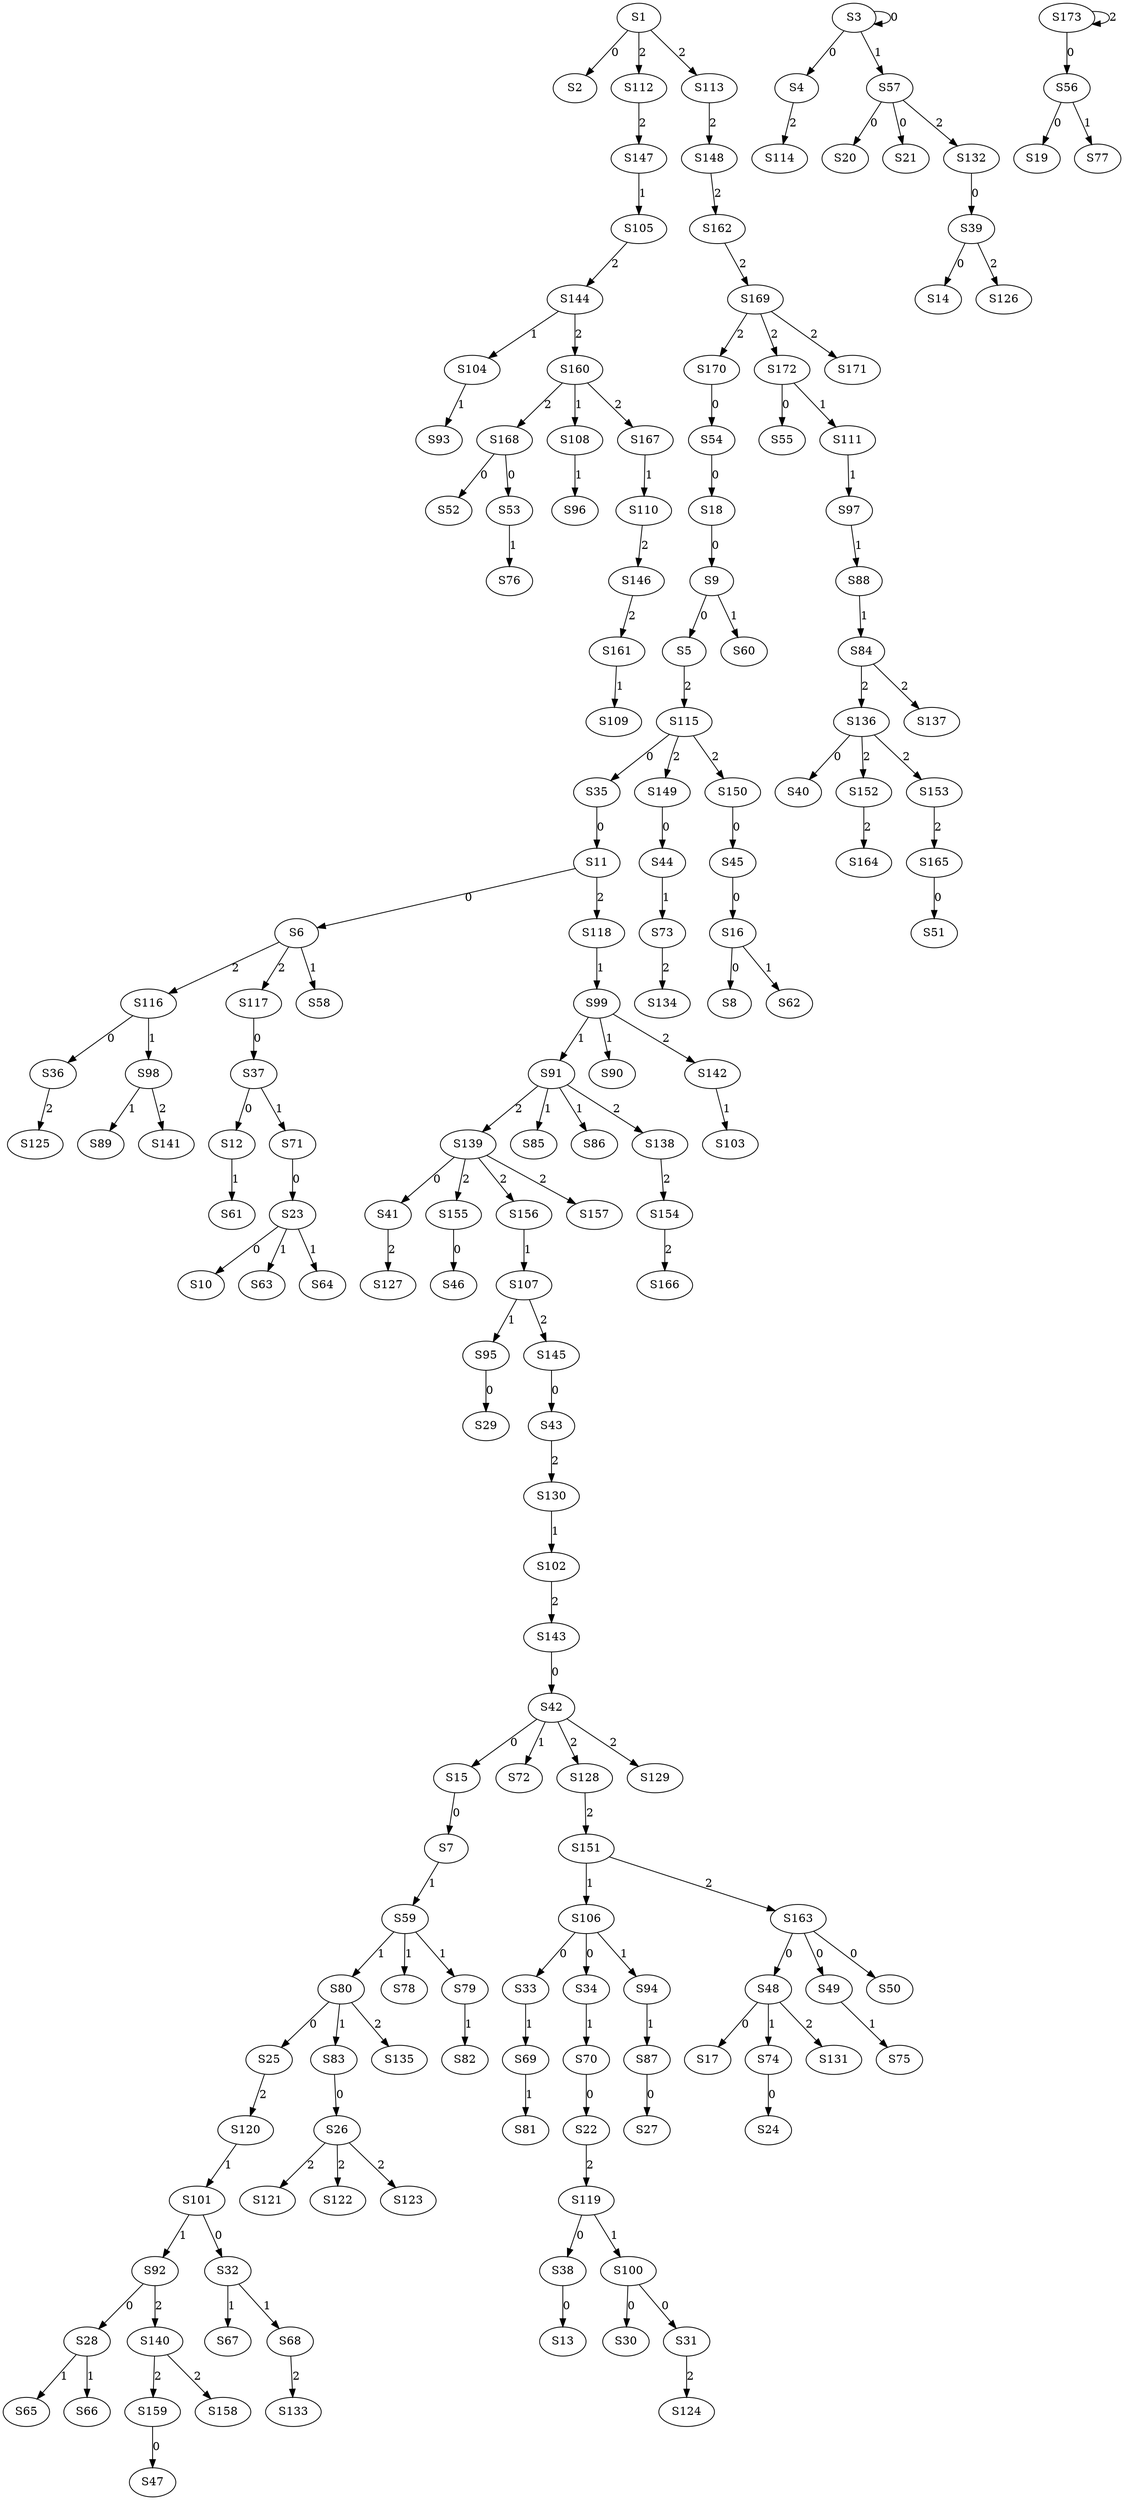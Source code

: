 strict digraph {
	S1 -> S2 [ label = 0 ];
	S3 -> S3 [ label = 0 ];
	S3 -> S4 [ label = 0 ];
	S9 -> S5 [ label = 0 ];
	S11 -> S6 [ label = 0 ];
	S15 -> S7 [ label = 0 ];
	S16 -> S8 [ label = 0 ];
	S18 -> S9 [ label = 0 ];
	S23 -> S10 [ label = 0 ];
	S35 -> S11 [ label = 0 ];
	S37 -> S12 [ label = 0 ];
	S38 -> S13 [ label = 0 ];
	S39 -> S14 [ label = 0 ];
	S42 -> S15 [ label = 0 ];
	S45 -> S16 [ label = 0 ];
	S48 -> S17 [ label = 0 ];
	S54 -> S18 [ label = 0 ];
	S56 -> S19 [ label = 0 ];
	S57 -> S20 [ label = 0 ];
	S57 -> S21 [ label = 0 ];
	S70 -> S22 [ label = 0 ];
	S71 -> S23 [ label = 0 ];
	S74 -> S24 [ label = 0 ];
	S80 -> S25 [ label = 0 ];
	S83 -> S26 [ label = 0 ];
	S87 -> S27 [ label = 0 ];
	S92 -> S28 [ label = 0 ];
	S95 -> S29 [ label = 0 ];
	S100 -> S30 [ label = 0 ];
	S100 -> S31 [ label = 0 ];
	S101 -> S32 [ label = 0 ];
	S106 -> S33 [ label = 0 ];
	S106 -> S34 [ label = 0 ];
	S115 -> S35 [ label = 0 ];
	S116 -> S36 [ label = 0 ];
	S117 -> S37 [ label = 0 ];
	S119 -> S38 [ label = 0 ];
	S132 -> S39 [ label = 0 ];
	S136 -> S40 [ label = 0 ];
	S139 -> S41 [ label = 0 ];
	S143 -> S42 [ label = 0 ];
	S145 -> S43 [ label = 0 ];
	S149 -> S44 [ label = 0 ];
	S150 -> S45 [ label = 0 ];
	S155 -> S46 [ label = 0 ];
	S159 -> S47 [ label = 0 ];
	S163 -> S48 [ label = 0 ];
	S163 -> S49 [ label = 0 ];
	S163 -> S50 [ label = 0 ];
	S165 -> S51 [ label = 0 ];
	S168 -> S52 [ label = 0 ];
	S168 -> S53 [ label = 0 ];
	S170 -> S54 [ label = 0 ];
	S172 -> S55 [ label = 0 ];
	S173 -> S56 [ label = 0 ];
	S3 -> S57 [ label = 1 ];
	S6 -> S58 [ label = 1 ];
	S7 -> S59 [ label = 1 ];
	S9 -> S60 [ label = 1 ];
	S12 -> S61 [ label = 1 ];
	S16 -> S62 [ label = 1 ];
	S23 -> S63 [ label = 1 ];
	S23 -> S64 [ label = 1 ];
	S28 -> S65 [ label = 1 ];
	S28 -> S66 [ label = 1 ];
	S32 -> S67 [ label = 1 ];
	S32 -> S68 [ label = 1 ];
	S33 -> S69 [ label = 1 ];
	S34 -> S70 [ label = 1 ];
	S37 -> S71 [ label = 1 ];
	S42 -> S72 [ label = 1 ];
	S44 -> S73 [ label = 1 ];
	S48 -> S74 [ label = 1 ];
	S49 -> S75 [ label = 1 ];
	S53 -> S76 [ label = 1 ];
	S56 -> S77 [ label = 1 ];
	S59 -> S78 [ label = 1 ];
	S59 -> S79 [ label = 1 ];
	S59 -> S80 [ label = 1 ];
	S69 -> S81 [ label = 1 ];
	S79 -> S82 [ label = 1 ];
	S80 -> S83 [ label = 1 ];
	S88 -> S84 [ label = 1 ];
	S91 -> S85 [ label = 1 ];
	S91 -> S86 [ label = 1 ];
	S94 -> S87 [ label = 1 ];
	S97 -> S88 [ label = 1 ];
	S98 -> S89 [ label = 1 ];
	S99 -> S90 [ label = 1 ];
	S99 -> S91 [ label = 1 ];
	S101 -> S92 [ label = 1 ];
	S104 -> S93 [ label = 1 ];
	S106 -> S94 [ label = 1 ];
	S107 -> S95 [ label = 1 ];
	S108 -> S96 [ label = 1 ];
	S111 -> S97 [ label = 1 ];
	S116 -> S98 [ label = 1 ];
	S118 -> S99 [ label = 1 ];
	S119 -> S100 [ label = 1 ];
	S120 -> S101 [ label = 1 ];
	S130 -> S102 [ label = 1 ];
	S142 -> S103 [ label = 1 ];
	S144 -> S104 [ label = 1 ];
	S147 -> S105 [ label = 1 ];
	S151 -> S106 [ label = 1 ];
	S156 -> S107 [ label = 1 ];
	S160 -> S108 [ label = 1 ];
	S161 -> S109 [ label = 1 ];
	S167 -> S110 [ label = 1 ];
	S172 -> S111 [ label = 1 ];
	S1 -> S112 [ label = 2 ];
	S1 -> S113 [ label = 2 ];
	S4 -> S114 [ label = 2 ];
	S5 -> S115 [ label = 2 ];
	S6 -> S116 [ label = 2 ];
	S6 -> S117 [ label = 2 ];
	S11 -> S118 [ label = 2 ];
	S22 -> S119 [ label = 2 ];
	S25 -> S120 [ label = 2 ];
	S26 -> S121 [ label = 2 ];
	S26 -> S122 [ label = 2 ];
	S26 -> S123 [ label = 2 ];
	S31 -> S124 [ label = 2 ];
	S36 -> S125 [ label = 2 ];
	S39 -> S126 [ label = 2 ];
	S41 -> S127 [ label = 2 ];
	S42 -> S128 [ label = 2 ];
	S42 -> S129 [ label = 2 ];
	S43 -> S130 [ label = 2 ];
	S48 -> S131 [ label = 2 ];
	S57 -> S132 [ label = 2 ];
	S68 -> S133 [ label = 2 ];
	S73 -> S134 [ label = 2 ];
	S80 -> S135 [ label = 2 ];
	S84 -> S136 [ label = 2 ];
	S84 -> S137 [ label = 2 ];
	S91 -> S138 [ label = 2 ];
	S91 -> S139 [ label = 2 ];
	S92 -> S140 [ label = 2 ];
	S98 -> S141 [ label = 2 ];
	S99 -> S142 [ label = 2 ];
	S102 -> S143 [ label = 2 ];
	S105 -> S144 [ label = 2 ];
	S107 -> S145 [ label = 2 ];
	S110 -> S146 [ label = 2 ];
	S112 -> S147 [ label = 2 ];
	S113 -> S148 [ label = 2 ];
	S115 -> S149 [ label = 2 ];
	S115 -> S150 [ label = 2 ];
	S128 -> S151 [ label = 2 ];
	S136 -> S152 [ label = 2 ];
	S136 -> S153 [ label = 2 ];
	S138 -> S154 [ label = 2 ];
	S139 -> S155 [ label = 2 ];
	S139 -> S156 [ label = 2 ];
	S139 -> S157 [ label = 2 ];
	S140 -> S158 [ label = 2 ];
	S140 -> S159 [ label = 2 ];
	S144 -> S160 [ label = 2 ];
	S146 -> S161 [ label = 2 ];
	S148 -> S162 [ label = 2 ];
	S151 -> S163 [ label = 2 ];
	S152 -> S164 [ label = 2 ];
	S153 -> S165 [ label = 2 ];
	S154 -> S166 [ label = 2 ];
	S160 -> S167 [ label = 2 ];
	S160 -> S168 [ label = 2 ];
	S162 -> S169 [ label = 2 ];
	S169 -> S170 [ label = 2 ];
	S169 -> S171 [ label = 2 ];
	S169 -> S172 [ label = 2 ];
	S173 -> S173 [ label = 2 ];
}